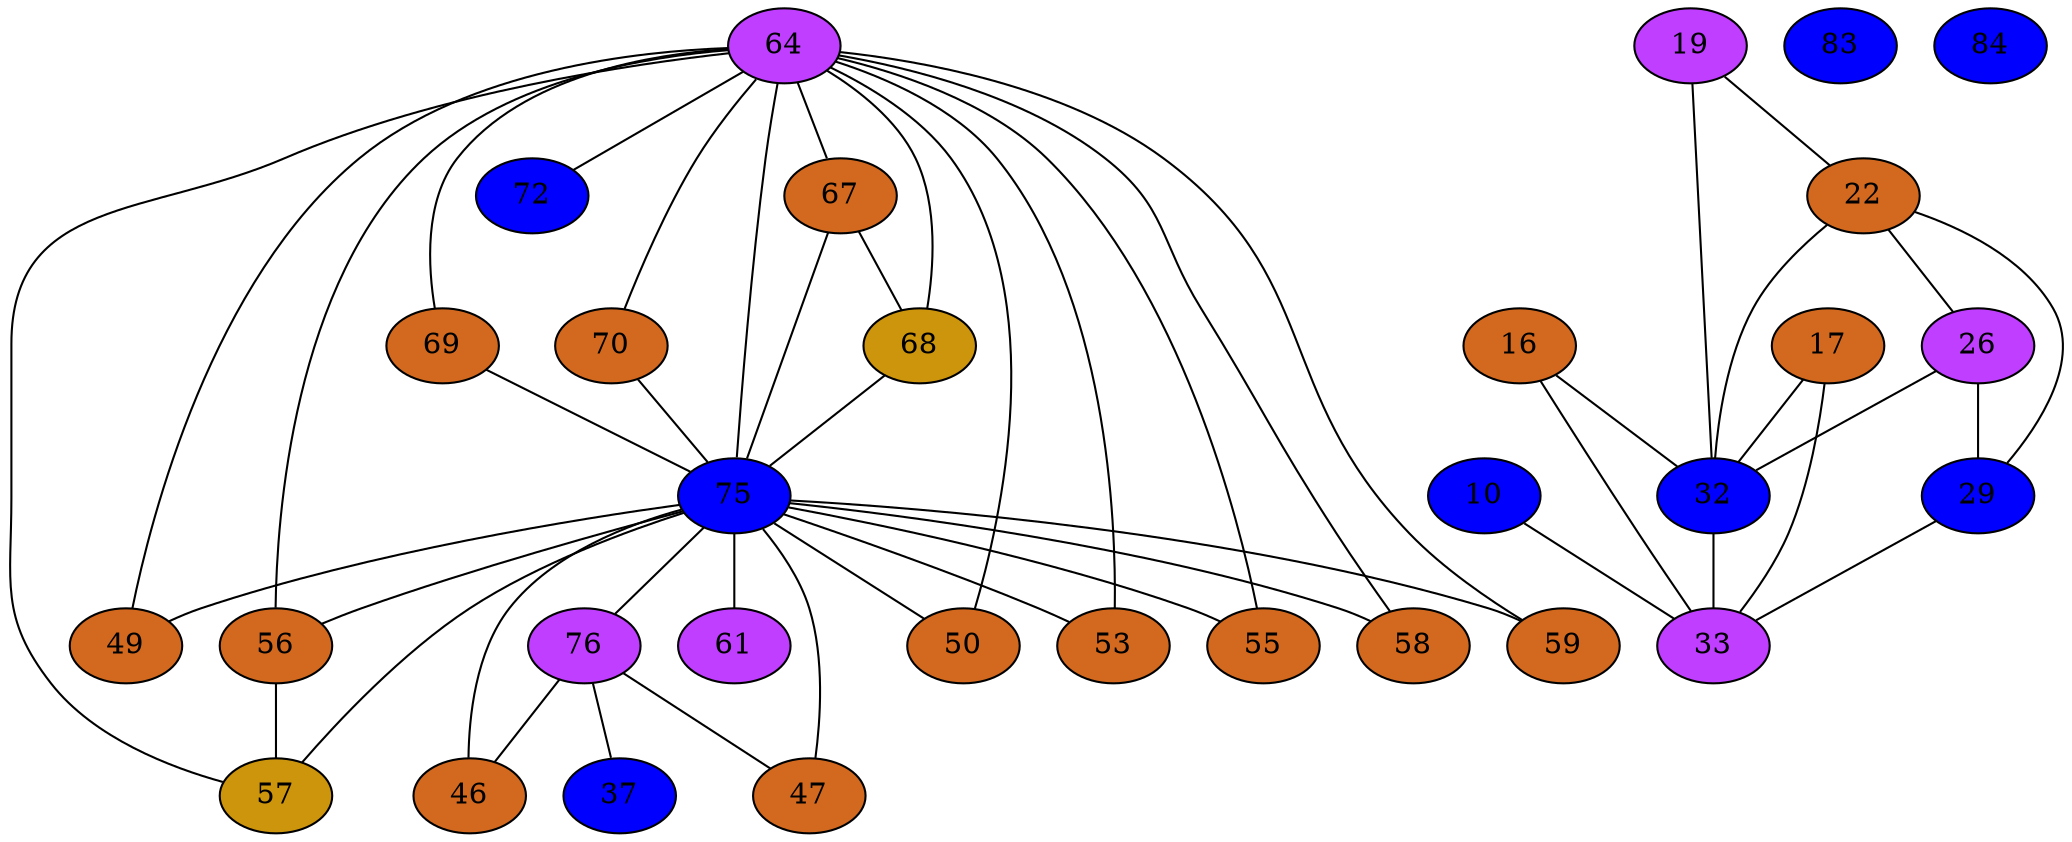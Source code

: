 strict graph {
64[label="64" style=filled fillcolor="darkorchid1"];
64 -- 67
64 -- 68
64 -- 69
64 -- 70
64 -- 72
64 -- 75
64 -- 49
64 -- 50
64 -- 53
64 -- 55
64 -- 56
64 -- 57
64 -- 58
64 -- 59
67[label="67" style=filled fillcolor="chocolate"];
67 -- 64
67 -- 68
67 -- 75
68[label="68" style=filled fillcolor="darkgoldenrod3"];
68 -- 64
68 -- 67
68 -- 75
69[label="69" style=filled fillcolor="chocolate"];
69 -- 64
69 -- 75
70[label="70" style=filled fillcolor="chocolate"];
70 -- 64
70 -- 75
72[label="72" style=filled fillcolor="blue1"];
72 -- 64
10[label="10" style=filled fillcolor="blue1"];
10 -- 33
75[label="75" style=filled fillcolor="blue1"];
75 -- 64
75 -- 67
75 -- 68
75 -- 69
75 -- 70
75 -- 76
75 -- 46
75 -- 47
75 -- 49
75 -- 50
75 -- 53
75 -- 55
75 -- 56
75 -- 57
75 -- 58
75 -- 59
75 -- 61
76[label="76" style=filled fillcolor="darkorchid1"];
76 -- 37
76 -- 75
76 -- 46
76 -- 47
16[label="16" style=filled fillcolor="chocolate"];
16 -- 32
16 -- 33
17[label="17" style=filled fillcolor="chocolate"];
17 -- 32
17 -- 33
19[label="19" style=filled fillcolor="darkorchid1"];
19 -- 32
19 -- 22
83[label="83" style=filled fillcolor="blue1"];
84[label="84" style=filled fillcolor="blue1"];
22[label="22" style=filled fillcolor="chocolate"];
22 -- 32
22 -- 19
22 -- 26
22 -- 29
26[label="26" style=filled fillcolor="darkorchid1"];
26 -- 32
26 -- 22
26 -- 29
29[label="29" style=filled fillcolor="blue1"];
29 -- 33
29 -- 22
29 -- 26
32[label="32" style=filled fillcolor="blue1"];
32 -- 16
32 -- 33
32 -- 17
32 -- 19
32 -- 22
32 -- 26
33[label="33" style=filled fillcolor="darkorchid1"];
33 -- 16
33 -- 32
33 -- 17
33 -- 10
33 -- 29
37[label="37" style=filled fillcolor="blue1"];
37 -- 76
46[label="46" style=filled fillcolor="chocolate"];
46 -- 75
46 -- 76
47[label="47" style=filled fillcolor="chocolate"];
47 -- 75
47 -- 76
49[label="49" style=filled fillcolor="chocolate"];
49 -- 64
49 -- 75
50[label="50" style=filled fillcolor="chocolate"];
50 -- 64
50 -- 75
53[label="53" style=filled fillcolor="chocolate"];
53 -- 64
53 -- 75
55[label="55" style=filled fillcolor="chocolate"];
55 -- 64
55 -- 75
56[label="56" style=filled fillcolor="chocolate"];
56 -- 64
56 -- 57
56 -- 75
57[label="57" style=filled fillcolor="darkgoldenrod3"];
57 -- 64
57 -- 56
57 -- 75
58[label="58" style=filled fillcolor="chocolate"];
58 -- 64
58 -- 75
59[label="59" style=filled fillcolor="chocolate"];
59 -- 64
59 -- 75
61[label="61" style=filled fillcolor="darkorchid1"];
61 -- 75
}
